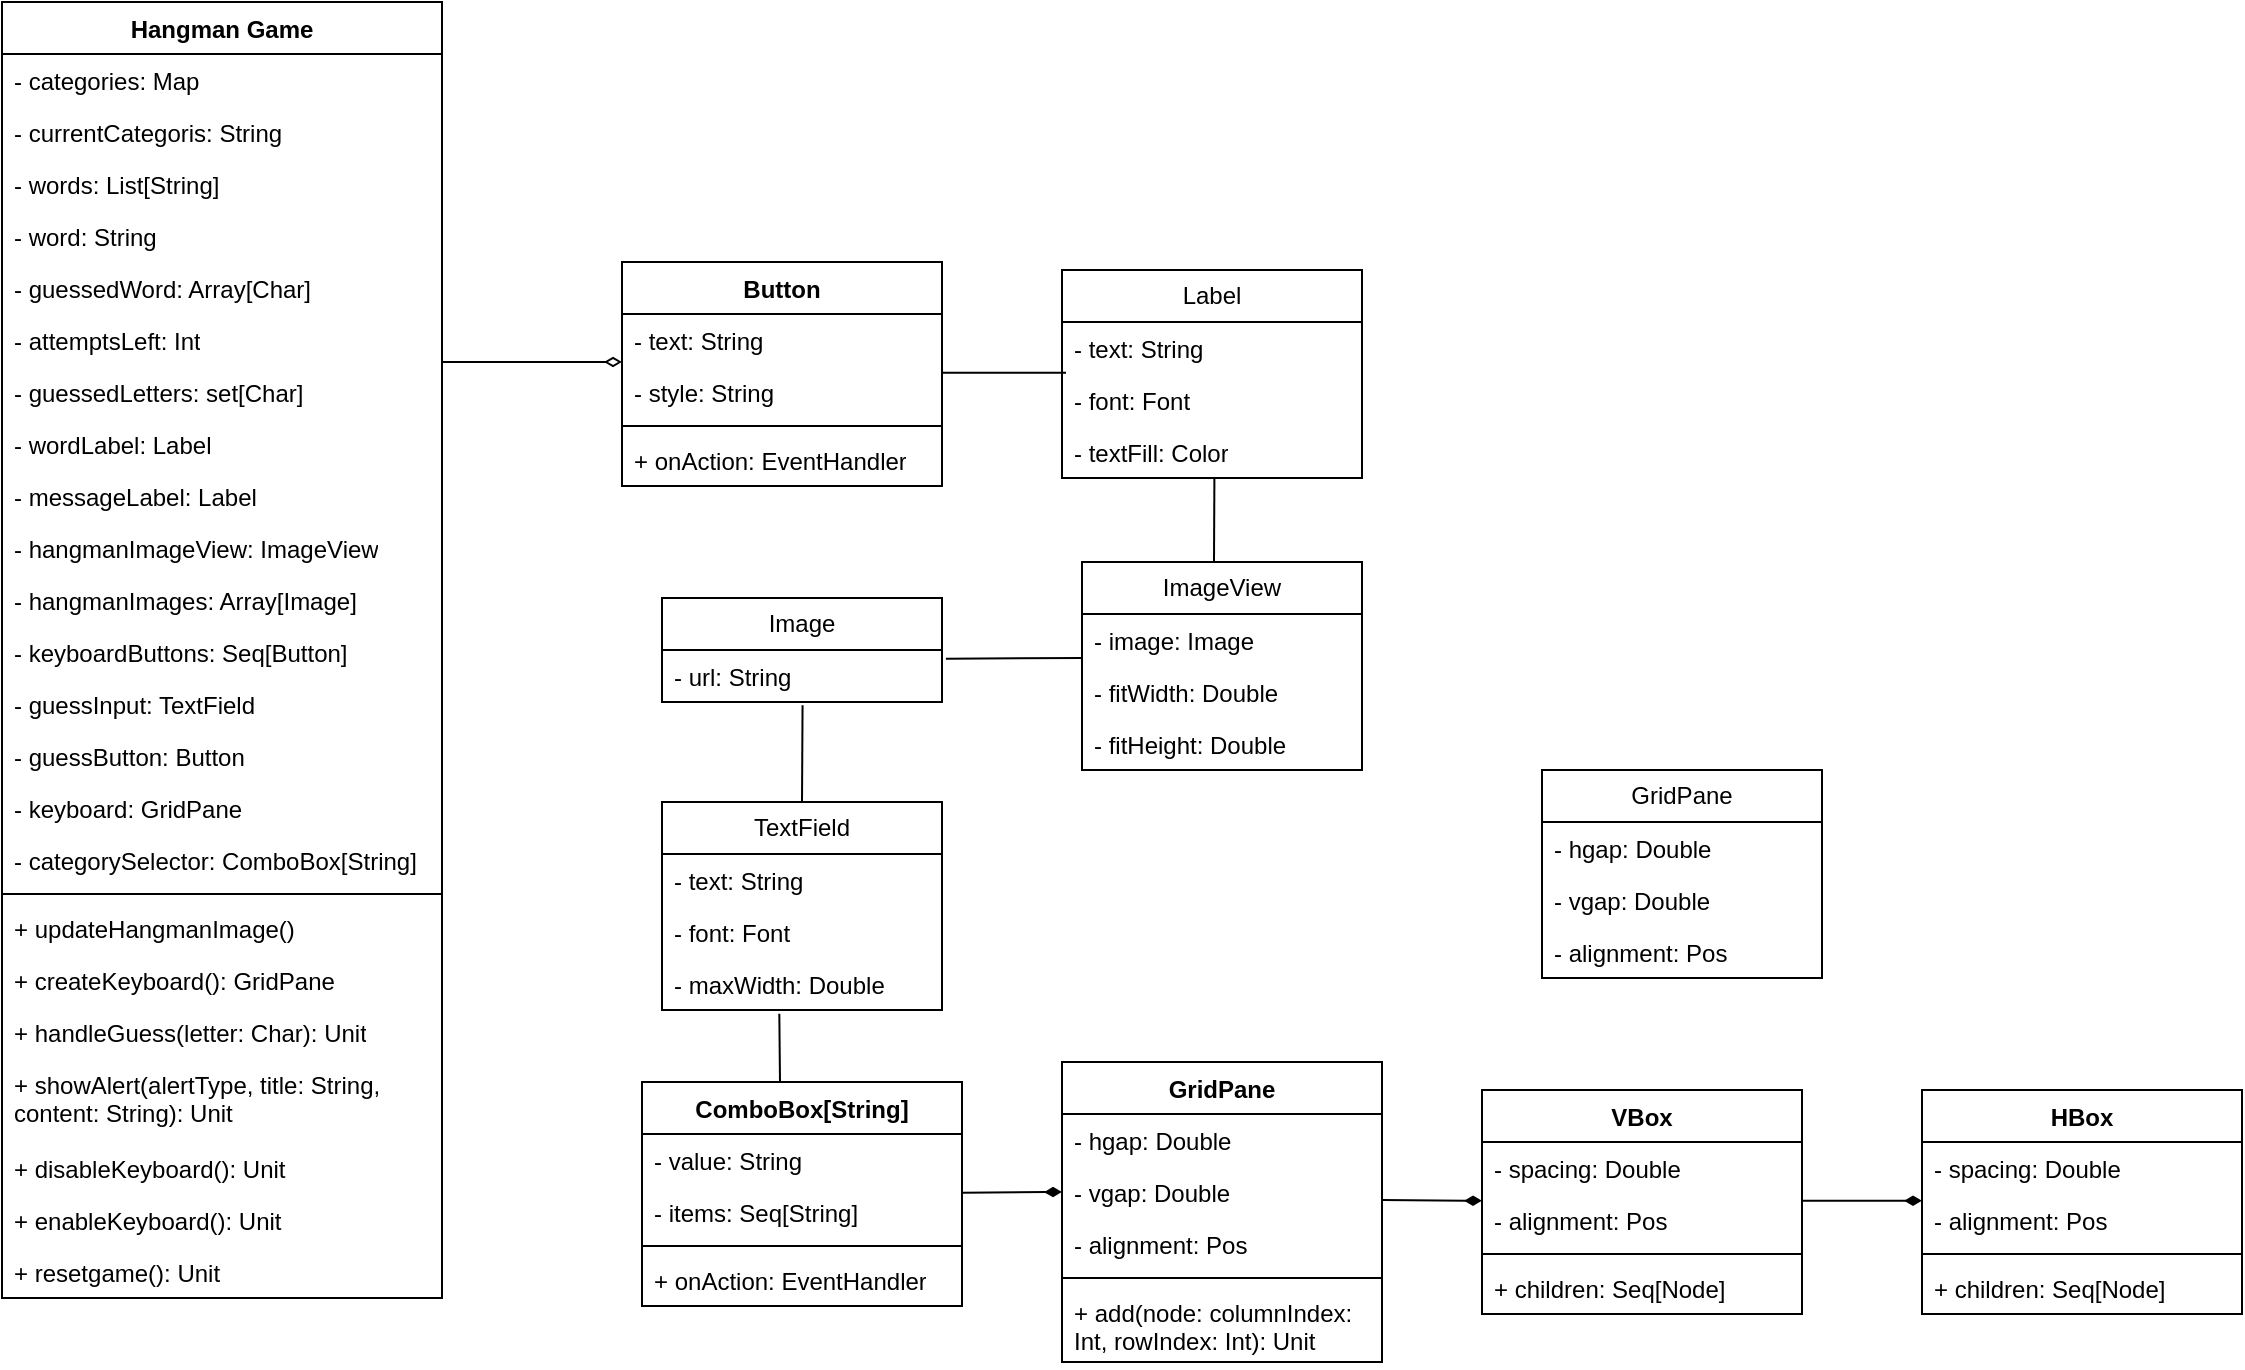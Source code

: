 <mxfile version="24.6.3" type="device">
  <diagram name="Page-1" id="xdwcG-Xbgt8XK9PJKR7o">
    <mxGraphModel dx="1323" dy="630" grid="1" gridSize="10" guides="1" tooltips="1" connect="1" arrows="1" fold="1" page="1" pageScale="1" pageWidth="850" pageHeight="1100" math="0" shadow="0">
      <root>
        <mxCell id="0" />
        <mxCell id="1" parent="0" />
        <mxCell id="Hkki1rt9FO7LIwtwVe3a-39" value="Hangman Game" style="swimlane;fontStyle=1;align=center;verticalAlign=top;childLayout=stackLayout;horizontal=1;startSize=26;horizontalStack=0;resizeParent=1;resizeParentMax=0;resizeLast=0;collapsible=1;marginBottom=0;whiteSpace=wrap;html=1;" vertex="1" parent="1">
          <mxGeometry x="290" y="30" width="220" height="648" as="geometry" />
        </mxCell>
        <mxCell id="Hkki1rt9FO7LIwtwVe3a-40" value="- categories: Map" style="text;strokeColor=none;fillColor=none;align=left;verticalAlign=top;spacingLeft=4;spacingRight=4;overflow=hidden;rotatable=0;points=[[0,0.5],[1,0.5]];portConstraint=eastwest;whiteSpace=wrap;html=1;" vertex="1" parent="Hkki1rt9FO7LIwtwVe3a-39">
          <mxGeometry y="26" width="220" height="26" as="geometry" />
        </mxCell>
        <mxCell id="Hkki1rt9FO7LIwtwVe3a-84" value="- currentCategoris: String" style="text;strokeColor=none;fillColor=none;align=left;verticalAlign=top;spacingLeft=4;spacingRight=4;overflow=hidden;rotatable=0;points=[[0,0.5],[1,0.5]];portConstraint=eastwest;whiteSpace=wrap;html=1;" vertex="1" parent="Hkki1rt9FO7LIwtwVe3a-39">
          <mxGeometry y="52" width="220" height="26" as="geometry" />
        </mxCell>
        <mxCell id="Hkki1rt9FO7LIwtwVe3a-83" value="- words: List[String]" style="text;strokeColor=none;fillColor=none;align=left;verticalAlign=top;spacingLeft=4;spacingRight=4;overflow=hidden;rotatable=0;points=[[0,0.5],[1,0.5]];portConstraint=eastwest;whiteSpace=wrap;html=1;" vertex="1" parent="Hkki1rt9FO7LIwtwVe3a-39">
          <mxGeometry y="78" width="220" height="26" as="geometry" />
        </mxCell>
        <mxCell id="Hkki1rt9FO7LIwtwVe3a-82" value="- word: String" style="text;strokeColor=none;fillColor=none;align=left;verticalAlign=top;spacingLeft=4;spacingRight=4;overflow=hidden;rotatable=0;points=[[0,0.5],[1,0.5]];portConstraint=eastwest;whiteSpace=wrap;html=1;" vertex="1" parent="Hkki1rt9FO7LIwtwVe3a-39">
          <mxGeometry y="104" width="220" height="26" as="geometry" />
        </mxCell>
        <mxCell id="Hkki1rt9FO7LIwtwVe3a-81" value="- guessedWord: Array[Char]" style="text;strokeColor=none;fillColor=none;align=left;verticalAlign=top;spacingLeft=4;spacingRight=4;overflow=hidden;rotatable=0;points=[[0,0.5],[1,0.5]];portConstraint=eastwest;whiteSpace=wrap;html=1;" vertex="1" parent="Hkki1rt9FO7LIwtwVe3a-39">
          <mxGeometry y="130" width="220" height="26" as="geometry" />
        </mxCell>
        <mxCell id="Hkki1rt9FO7LIwtwVe3a-80" value="- attemptsLeft: Int" style="text;strokeColor=none;fillColor=none;align=left;verticalAlign=top;spacingLeft=4;spacingRight=4;overflow=hidden;rotatable=0;points=[[0,0.5],[1,0.5]];portConstraint=eastwest;whiteSpace=wrap;html=1;" vertex="1" parent="Hkki1rt9FO7LIwtwVe3a-39">
          <mxGeometry y="156" width="220" height="26" as="geometry" />
        </mxCell>
        <mxCell id="Hkki1rt9FO7LIwtwVe3a-79" value="- guessedLetters: set[Char]" style="text;strokeColor=none;fillColor=none;align=left;verticalAlign=top;spacingLeft=4;spacingRight=4;overflow=hidden;rotatable=0;points=[[0,0.5],[1,0.5]];portConstraint=eastwest;whiteSpace=wrap;html=1;" vertex="1" parent="Hkki1rt9FO7LIwtwVe3a-39">
          <mxGeometry y="182" width="220" height="26" as="geometry" />
        </mxCell>
        <mxCell id="Hkki1rt9FO7LIwtwVe3a-78" value="- wordLabel: Label" style="text;strokeColor=none;fillColor=none;align=left;verticalAlign=top;spacingLeft=4;spacingRight=4;overflow=hidden;rotatable=0;points=[[0,0.5],[1,0.5]];portConstraint=eastwest;whiteSpace=wrap;html=1;" vertex="1" parent="Hkki1rt9FO7LIwtwVe3a-39">
          <mxGeometry y="208" width="220" height="26" as="geometry" />
        </mxCell>
        <mxCell id="Hkki1rt9FO7LIwtwVe3a-77" value="- messageLabel: Label" style="text;strokeColor=none;fillColor=none;align=left;verticalAlign=top;spacingLeft=4;spacingRight=4;overflow=hidden;rotatable=0;points=[[0,0.5],[1,0.5]];portConstraint=eastwest;whiteSpace=wrap;html=1;" vertex="1" parent="Hkki1rt9FO7LIwtwVe3a-39">
          <mxGeometry y="234" width="220" height="26" as="geometry" />
        </mxCell>
        <mxCell id="Hkki1rt9FO7LIwtwVe3a-76" value="- hangmanImageView: ImageView" style="text;strokeColor=none;fillColor=none;align=left;verticalAlign=top;spacingLeft=4;spacingRight=4;overflow=hidden;rotatable=0;points=[[0,0.5],[1,0.5]];portConstraint=eastwest;whiteSpace=wrap;html=1;" vertex="1" parent="Hkki1rt9FO7LIwtwVe3a-39">
          <mxGeometry y="260" width="220" height="26" as="geometry" />
        </mxCell>
        <mxCell id="Hkki1rt9FO7LIwtwVe3a-75" value="- hangmanImages: Array[Image]" style="text;strokeColor=none;fillColor=none;align=left;verticalAlign=top;spacingLeft=4;spacingRight=4;overflow=hidden;rotatable=0;points=[[0,0.5],[1,0.5]];portConstraint=eastwest;whiteSpace=wrap;html=1;" vertex="1" parent="Hkki1rt9FO7LIwtwVe3a-39">
          <mxGeometry y="286" width="220" height="26" as="geometry" />
        </mxCell>
        <mxCell id="Hkki1rt9FO7LIwtwVe3a-74" value="- keyboardButtons: Seq[Button]" style="text;strokeColor=none;fillColor=none;align=left;verticalAlign=top;spacingLeft=4;spacingRight=4;overflow=hidden;rotatable=0;points=[[0,0.5],[1,0.5]];portConstraint=eastwest;whiteSpace=wrap;html=1;" vertex="1" parent="Hkki1rt9FO7LIwtwVe3a-39">
          <mxGeometry y="312" width="220" height="26" as="geometry" />
        </mxCell>
        <mxCell id="Hkki1rt9FO7LIwtwVe3a-73" value="- guessInput: TextField" style="text;strokeColor=none;fillColor=none;align=left;verticalAlign=top;spacingLeft=4;spacingRight=4;overflow=hidden;rotatable=0;points=[[0,0.5],[1,0.5]];portConstraint=eastwest;whiteSpace=wrap;html=1;" vertex="1" parent="Hkki1rt9FO7LIwtwVe3a-39">
          <mxGeometry y="338" width="220" height="26" as="geometry" />
        </mxCell>
        <mxCell id="Hkki1rt9FO7LIwtwVe3a-72" value="- guessButton: Button" style="text;strokeColor=none;fillColor=none;align=left;verticalAlign=top;spacingLeft=4;spacingRight=4;overflow=hidden;rotatable=0;points=[[0,0.5],[1,0.5]];portConstraint=eastwest;whiteSpace=wrap;html=1;" vertex="1" parent="Hkki1rt9FO7LIwtwVe3a-39">
          <mxGeometry y="364" width="220" height="26" as="geometry" />
        </mxCell>
        <mxCell id="Hkki1rt9FO7LIwtwVe3a-71" value="- keyboard: GridPane" style="text;strokeColor=none;fillColor=none;align=left;verticalAlign=top;spacingLeft=4;spacingRight=4;overflow=hidden;rotatable=0;points=[[0,0.5],[1,0.5]];portConstraint=eastwest;whiteSpace=wrap;html=1;" vertex="1" parent="Hkki1rt9FO7LIwtwVe3a-39">
          <mxGeometry y="390" width="220" height="26" as="geometry" />
        </mxCell>
        <mxCell id="Hkki1rt9FO7LIwtwVe3a-70" value="- categorySelector: ComboBox[String]" style="text;strokeColor=none;fillColor=none;align=left;verticalAlign=top;spacingLeft=4;spacingRight=4;overflow=hidden;rotatable=0;points=[[0,0.5],[1,0.5]];portConstraint=eastwest;whiteSpace=wrap;html=1;" vertex="1" parent="Hkki1rt9FO7LIwtwVe3a-39">
          <mxGeometry y="416" width="220" height="26" as="geometry" />
        </mxCell>
        <mxCell id="Hkki1rt9FO7LIwtwVe3a-41" value="" style="line;strokeWidth=1;fillColor=none;align=left;verticalAlign=middle;spacingTop=-1;spacingLeft=3;spacingRight=3;rotatable=0;labelPosition=right;points=[];portConstraint=eastwest;strokeColor=inherit;" vertex="1" parent="Hkki1rt9FO7LIwtwVe3a-39">
          <mxGeometry y="442" width="220" height="8" as="geometry" />
        </mxCell>
        <mxCell id="Hkki1rt9FO7LIwtwVe3a-42" value="+ updateHangmanImage()" style="text;strokeColor=none;fillColor=none;align=left;verticalAlign=top;spacingLeft=4;spacingRight=4;overflow=hidden;rotatable=0;points=[[0,0.5],[1,0.5]];portConstraint=eastwest;whiteSpace=wrap;html=1;" vertex="1" parent="Hkki1rt9FO7LIwtwVe3a-39">
          <mxGeometry y="450" width="220" height="26" as="geometry" />
        </mxCell>
        <mxCell id="Hkki1rt9FO7LIwtwVe3a-90" value="+ createKeyboard(): GridPane" style="text;strokeColor=none;fillColor=none;align=left;verticalAlign=top;spacingLeft=4;spacingRight=4;overflow=hidden;rotatable=0;points=[[0,0.5],[1,0.5]];portConstraint=eastwest;whiteSpace=wrap;html=1;" vertex="1" parent="Hkki1rt9FO7LIwtwVe3a-39">
          <mxGeometry y="476" width="220" height="26" as="geometry" />
        </mxCell>
        <mxCell id="Hkki1rt9FO7LIwtwVe3a-89" value="+ handleGuess(letter: Char): Unit" style="text;strokeColor=none;fillColor=none;align=left;verticalAlign=top;spacingLeft=4;spacingRight=4;overflow=hidden;rotatable=0;points=[[0,0.5],[1,0.5]];portConstraint=eastwest;whiteSpace=wrap;html=1;" vertex="1" parent="Hkki1rt9FO7LIwtwVe3a-39">
          <mxGeometry y="502" width="220" height="26" as="geometry" />
        </mxCell>
        <mxCell id="Hkki1rt9FO7LIwtwVe3a-88" value="+ showAlert(alertType, title: String, content: String): Unit&lt;div&gt;&lt;br&gt;&lt;/div&gt;" style="text;strokeColor=none;fillColor=none;align=left;verticalAlign=top;spacingLeft=4;spacingRight=4;overflow=hidden;rotatable=0;points=[[0,0.5],[1,0.5]];portConstraint=eastwest;whiteSpace=wrap;html=1;" vertex="1" parent="Hkki1rt9FO7LIwtwVe3a-39">
          <mxGeometry y="528" width="220" height="42" as="geometry" />
        </mxCell>
        <mxCell id="Hkki1rt9FO7LIwtwVe3a-87" value="+ disableKeyboard(): Unit" style="text;strokeColor=none;fillColor=none;align=left;verticalAlign=top;spacingLeft=4;spacingRight=4;overflow=hidden;rotatable=0;points=[[0,0.5],[1,0.5]];portConstraint=eastwest;whiteSpace=wrap;html=1;" vertex="1" parent="Hkki1rt9FO7LIwtwVe3a-39">
          <mxGeometry y="570" width="220" height="26" as="geometry" />
        </mxCell>
        <mxCell id="Hkki1rt9FO7LIwtwVe3a-86" value="+ enableKeyboard(): Unit" style="text;strokeColor=none;fillColor=none;align=left;verticalAlign=top;spacingLeft=4;spacingRight=4;overflow=hidden;rotatable=0;points=[[0,0.5],[1,0.5]];portConstraint=eastwest;whiteSpace=wrap;html=1;" vertex="1" parent="Hkki1rt9FO7LIwtwVe3a-39">
          <mxGeometry y="596" width="220" height="26" as="geometry" />
        </mxCell>
        <mxCell id="Hkki1rt9FO7LIwtwVe3a-85" value="+ resetgame(): Unit" style="text;strokeColor=none;fillColor=none;align=left;verticalAlign=top;spacingLeft=4;spacingRight=4;overflow=hidden;rotatable=0;points=[[0,0.5],[1,0.5]];portConstraint=eastwest;whiteSpace=wrap;html=1;" vertex="1" parent="Hkki1rt9FO7LIwtwVe3a-39">
          <mxGeometry y="622" width="220" height="26" as="geometry" />
        </mxCell>
        <mxCell id="Hkki1rt9FO7LIwtwVe3a-91" value="Label" style="swimlane;fontStyle=0;childLayout=stackLayout;horizontal=1;startSize=26;fillColor=none;horizontalStack=0;resizeParent=1;resizeParentMax=0;resizeLast=0;collapsible=1;marginBottom=0;whiteSpace=wrap;html=1;" vertex="1" parent="1">
          <mxGeometry x="820" y="164" width="150" height="104" as="geometry" />
        </mxCell>
        <mxCell id="Hkki1rt9FO7LIwtwVe3a-92" value="- text: String" style="text;strokeColor=none;fillColor=none;align=left;verticalAlign=top;spacingLeft=4;spacingRight=4;overflow=hidden;rotatable=0;points=[[0,0.5],[1,0.5]];portConstraint=eastwest;whiteSpace=wrap;html=1;" vertex="1" parent="Hkki1rt9FO7LIwtwVe3a-91">
          <mxGeometry y="26" width="150" height="26" as="geometry" />
        </mxCell>
        <mxCell id="Hkki1rt9FO7LIwtwVe3a-93" value="- font: Font" style="text;strokeColor=none;fillColor=none;align=left;verticalAlign=top;spacingLeft=4;spacingRight=4;overflow=hidden;rotatable=0;points=[[0,0.5],[1,0.5]];portConstraint=eastwest;whiteSpace=wrap;html=1;" vertex="1" parent="Hkki1rt9FO7LIwtwVe3a-91">
          <mxGeometry y="52" width="150" height="26" as="geometry" />
        </mxCell>
        <mxCell id="Hkki1rt9FO7LIwtwVe3a-94" value="- textFill: Color" style="text;strokeColor=none;fillColor=none;align=left;verticalAlign=top;spacingLeft=4;spacingRight=4;overflow=hidden;rotatable=0;points=[[0,0.5],[1,0.5]];portConstraint=eastwest;whiteSpace=wrap;html=1;" vertex="1" parent="Hkki1rt9FO7LIwtwVe3a-91">
          <mxGeometry y="78" width="150" height="26" as="geometry" />
        </mxCell>
        <mxCell id="Hkki1rt9FO7LIwtwVe3a-95" value="ImageView" style="swimlane;fontStyle=0;childLayout=stackLayout;horizontal=1;startSize=26;fillColor=none;horizontalStack=0;resizeParent=1;resizeParentMax=0;resizeLast=0;collapsible=1;marginBottom=0;whiteSpace=wrap;html=1;" vertex="1" parent="1">
          <mxGeometry x="830" y="310" width="140" height="104" as="geometry" />
        </mxCell>
        <mxCell id="Hkki1rt9FO7LIwtwVe3a-96" value="- image: Image" style="text;strokeColor=none;fillColor=none;align=left;verticalAlign=top;spacingLeft=4;spacingRight=4;overflow=hidden;rotatable=0;points=[[0,0.5],[1,0.5]];portConstraint=eastwest;whiteSpace=wrap;html=1;" vertex="1" parent="Hkki1rt9FO7LIwtwVe3a-95">
          <mxGeometry y="26" width="140" height="26" as="geometry" />
        </mxCell>
        <mxCell id="Hkki1rt9FO7LIwtwVe3a-97" value="- fitWidth: Double" style="text;strokeColor=none;fillColor=none;align=left;verticalAlign=top;spacingLeft=4;spacingRight=4;overflow=hidden;rotatable=0;points=[[0,0.5],[1,0.5]];portConstraint=eastwest;whiteSpace=wrap;html=1;" vertex="1" parent="Hkki1rt9FO7LIwtwVe3a-95">
          <mxGeometry y="52" width="140" height="26" as="geometry" />
        </mxCell>
        <mxCell id="Hkki1rt9FO7LIwtwVe3a-98" value="- fitHeight: Double" style="text;strokeColor=none;fillColor=none;align=left;verticalAlign=top;spacingLeft=4;spacingRight=4;overflow=hidden;rotatable=0;points=[[0,0.5],[1,0.5]];portConstraint=eastwest;whiteSpace=wrap;html=1;" vertex="1" parent="Hkki1rt9FO7LIwtwVe3a-95">
          <mxGeometry y="78" width="140" height="26" as="geometry" />
        </mxCell>
        <mxCell id="Hkki1rt9FO7LIwtwVe3a-103" value="Image" style="swimlane;fontStyle=0;childLayout=stackLayout;horizontal=1;startSize=26;fillColor=none;horizontalStack=0;resizeParent=1;resizeParentMax=0;resizeLast=0;collapsible=1;marginBottom=0;whiteSpace=wrap;html=1;" vertex="1" parent="1">
          <mxGeometry x="620" y="328" width="140" height="52" as="geometry" />
        </mxCell>
        <mxCell id="Hkki1rt9FO7LIwtwVe3a-104" value="- url: String" style="text;strokeColor=none;fillColor=none;align=left;verticalAlign=top;spacingLeft=4;spacingRight=4;overflow=hidden;rotatable=0;points=[[0,0.5],[1,0.5]];portConstraint=eastwest;whiteSpace=wrap;html=1;" vertex="1" parent="Hkki1rt9FO7LIwtwVe3a-103">
          <mxGeometry y="26" width="140" height="26" as="geometry" />
        </mxCell>
        <mxCell id="Hkki1rt9FO7LIwtwVe3a-107" value="Button" style="swimlane;fontStyle=1;align=center;verticalAlign=top;childLayout=stackLayout;horizontal=1;startSize=26;horizontalStack=0;resizeParent=1;resizeParentMax=0;resizeLast=0;collapsible=1;marginBottom=0;whiteSpace=wrap;html=1;" vertex="1" parent="1">
          <mxGeometry x="600" y="160" width="160" height="112" as="geometry" />
        </mxCell>
        <mxCell id="Hkki1rt9FO7LIwtwVe3a-108" value="- text: String" style="text;strokeColor=none;fillColor=none;align=left;verticalAlign=top;spacingLeft=4;spacingRight=4;overflow=hidden;rotatable=0;points=[[0,0.5],[1,0.5]];portConstraint=eastwest;whiteSpace=wrap;html=1;" vertex="1" parent="Hkki1rt9FO7LIwtwVe3a-107">
          <mxGeometry y="26" width="160" height="26" as="geometry" />
        </mxCell>
        <mxCell id="Hkki1rt9FO7LIwtwVe3a-111" value="- style: String" style="text;strokeColor=none;fillColor=none;align=left;verticalAlign=top;spacingLeft=4;spacingRight=4;overflow=hidden;rotatable=0;points=[[0,0.5],[1,0.5]];portConstraint=eastwest;whiteSpace=wrap;html=1;" vertex="1" parent="Hkki1rt9FO7LIwtwVe3a-107">
          <mxGeometry y="52" width="160" height="26" as="geometry" />
        </mxCell>
        <mxCell id="Hkki1rt9FO7LIwtwVe3a-109" value="" style="line;strokeWidth=1;fillColor=none;align=left;verticalAlign=middle;spacingTop=-1;spacingLeft=3;spacingRight=3;rotatable=0;labelPosition=right;points=[];portConstraint=eastwest;strokeColor=inherit;" vertex="1" parent="Hkki1rt9FO7LIwtwVe3a-107">
          <mxGeometry y="78" width="160" height="8" as="geometry" />
        </mxCell>
        <mxCell id="Hkki1rt9FO7LIwtwVe3a-110" value="+ onAction: EventHandler" style="text;strokeColor=none;fillColor=none;align=left;verticalAlign=top;spacingLeft=4;spacingRight=4;overflow=hidden;rotatable=0;points=[[0,0.5],[1,0.5]];portConstraint=eastwest;whiteSpace=wrap;html=1;" vertex="1" parent="Hkki1rt9FO7LIwtwVe3a-107">
          <mxGeometry y="86" width="160" height="26" as="geometry" />
        </mxCell>
        <mxCell id="Hkki1rt9FO7LIwtwVe3a-112" value="TextField" style="swimlane;fontStyle=0;childLayout=stackLayout;horizontal=1;startSize=26;fillColor=none;horizontalStack=0;resizeParent=1;resizeParentMax=0;resizeLast=0;collapsible=1;marginBottom=0;whiteSpace=wrap;html=1;" vertex="1" parent="1">
          <mxGeometry x="620" y="430" width="140" height="104" as="geometry" />
        </mxCell>
        <mxCell id="Hkki1rt9FO7LIwtwVe3a-113" value="- text: String" style="text;strokeColor=none;fillColor=none;align=left;verticalAlign=top;spacingLeft=4;spacingRight=4;overflow=hidden;rotatable=0;points=[[0,0.5],[1,0.5]];portConstraint=eastwest;whiteSpace=wrap;html=1;" vertex="1" parent="Hkki1rt9FO7LIwtwVe3a-112">
          <mxGeometry y="26" width="140" height="26" as="geometry" />
        </mxCell>
        <mxCell id="Hkki1rt9FO7LIwtwVe3a-114" value="- font: Font" style="text;strokeColor=none;fillColor=none;align=left;verticalAlign=top;spacingLeft=4;spacingRight=4;overflow=hidden;rotatable=0;points=[[0,0.5],[1,0.5]];portConstraint=eastwest;whiteSpace=wrap;html=1;" vertex="1" parent="Hkki1rt9FO7LIwtwVe3a-112">
          <mxGeometry y="52" width="140" height="26" as="geometry" />
        </mxCell>
        <mxCell id="Hkki1rt9FO7LIwtwVe3a-115" value="- maxWidth: Double" style="text;strokeColor=none;fillColor=none;align=left;verticalAlign=top;spacingLeft=4;spacingRight=4;overflow=hidden;rotatable=0;points=[[0,0.5],[1,0.5]];portConstraint=eastwest;whiteSpace=wrap;html=1;" vertex="1" parent="Hkki1rt9FO7LIwtwVe3a-112">
          <mxGeometry y="78" width="140" height="26" as="geometry" />
        </mxCell>
        <mxCell id="Hkki1rt9FO7LIwtwVe3a-120" value="ComboBox[String]" style="swimlane;fontStyle=1;align=center;verticalAlign=top;childLayout=stackLayout;horizontal=1;startSize=26;horizontalStack=0;resizeParent=1;resizeParentMax=0;resizeLast=0;collapsible=1;marginBottom=0;whiteSpace=wrap;html=1;" vertex="1" parent="1">
          <mxGeometry x="610" y="570" width="160" height="112" as="geometry" />
        </mxCell>
        <mxCell id="Hkki1rt9FO7LIwtwVe3a-121" value="- value: String" style="text;strokeColor=none;fillColor=none;align=left;verticalAlign=top;spacingLeft=4;spacingRight=4;overflow=hidden;rotatable=0;points=[[0,0.5],[1,0.5]];portConstraint=eastwest;whiteSpace=wrap;html=1;" vertex="1" parent="Hkki1rt9FO7LIwtwVe3a-120">
          <mxGeometry y="26" width="160" height="26" as="geometry" />
        </mxCell>
        <mxCell id="Hkki1rt9FO7LIwtwVe3a-124" value="- items: Seq[String]" style="text;strokeColor=none;fillColor=none;align=left;verticalAlign=top;spacingLeft=4;spacingRight=4;overflow=hidden;rotatable=0;points=[[0,0.5],[1,0.5]];portConstraint=eastwest;whiteSpace=wrap;html=1;" vertex="1" parent="Hkki1rt9FO7LIwtwVe3a-120">
          <mxGeometry y="52" width="160" height="26" as="geometry" />
        </mxCell>
        <mxCell id="Hkki1rt9FO7LIwtwVe3a-122" value="" style="line;strokeWidth=1;fillColor=none;align=left;verticalAlign=middle;spacingTop=-1;spacingLeft=3;spacingRight=3;rotatable=0;labelPosition=right;points=[];portConstraint=eastwest;strokeColor=inherit;" vertex="1" parent="Hkki1rt9FO7LIwtwVe3a-120">
          <mxGeometry y="78" width="160" height="8" as="geometry" />
        </mxCell>
        <mxCell id="Hkki1rt9FO7LIwtwVe3a-123" value="+ onAction: EventHandler" style="text;strokeColor=none;fillColor=none;align=left;verticalAlign=top;spacingLeft=4;spacingRight=4;overflow=hidden;rotatable=0;points=[[0,0.5],[1,0.5]];portConstraint=eastwest;whiteSpace=wrap;html=1;" vertex="1" parent="Hkki1rt9FO7LIwtwVe3a-120">
          <mxGeometry y="86" width="160" height="26" as="geometry" />
        </mxCell>
        <mxCell id="Hkki1rt9FO7LIwtwVe3a-125" value="GridPane" style="swimlane;fontStyle=0;childLayout=stackLayout;horizontal=1;startSize=26;fillColor=none;horizontalStack=0;resizeParent=1;resizeParentMax=0;resizeLast=0;collapsible=1;marginBottom=0;whiteSpace=wrap;html=1;" vertex="1" parent="1">
          <mxGeometry x="1060" y="414" width="140" height="104" as="geometry" />
        </mxCell>
        <mxCell id="Hkki1rt9FO7LIwtwVe3a-126" value="- hgap: Double" style="text;strokeColor=none;fillColor=none;align=left;verticalAlign=top;spacingLeft=4;spacingRight=4;overflow=hidden;rotatable=0;points=[[0,0.5],[1,0.5]];portConstraint=eastwest;whiteSpace=wrap;html=1;" vertex="1" parent="Hkki1rt9FO7LIwtwVe3a-125">
          <mxGeometry y="26" width="140" height="26" as="geometry" />
        </mxCell>
        <mxCell id="Hkki1rt9FO7LIwtwVe3a-127" value="- vgap: Double" style="text;strokeColor=none;fillColor=none;align=left;verticalAlign=top;spacingLeft=4;spacingRight=4;overflow=hidden;rotatable=0;points=[[0,0.5],[1,0.5]];portConstraint=eastwest;whiteSpace=wrap;html=1;" vertex="1" parent="Hkki1rt9FO7LIwtwVe3a-125">
          <mxGeometry y="52" width="140" height="26" as="geometry" />
        </mxCell>
        <mxCell id="Hkki1rt9FO7LIwtwVe3a-128" value="- alignment: Pos" style="text;strokeColor=none;fillColor=none;align=left;verticalAlign=top;spacingLeft=4;spacingRight=4;overflow=hidden;rotatable=0;points=[[0,0.5],[1,0.5]];portConstraint=eastwest;whiteSpace=wrap;html=1;" vertex="1" parent="Hkki1rt9FO7LIwtwVe3a-125">
          <mxGeometry y="78" width="140" height="26" as="geometry" />
        </mxCell>
        <mxCell id="Hkki1rt9FO7LIwtwVe3a-133" value="VBox" style="swimlane;fontStyle=1;align=center;verticalAlign=top;childLayout=stackLayout;horizontal=1;startSize=26;horizontalStack=0;resizeParent=1;resizeParentMax=0;resizeLast=0;collapsible=1;marginBottom=0;whiteSpace=wrap;html=1;" vertex="1" parent="1">
          <mxGeometry x="1030" y="574" width="160" height="112" as="geometry">
            <mxRectangle x="1020" y="574" width="70" height="30" as="alternateBounds" />
          </mxGeometry>
        </mxCell>
        <mxCell id="Hkki1rt9FO7LIwtwVe3a-134" value="- spacing: Double" style="text;strokeColor=none;fillColor=none;align=left;verticalAlign=top;spacingLeft=4;spacingRight=4;overflow=hidden;rotatable=0;points=[[0,0.5],[1,0.5]];portConstraint=eastwest;whiteSpace=wrap;html=1;" vertex="1" parent="Hkki1rt9FO7LIwtwVe3a-133">
          <mxGeometry y="26" width="160" height="26" as="geometry" />
        </mxCell>
        <mxCell id="Hkki1rt9FO7LIwtwVe3a-137" value="- alignment: Pos" style="text;strokeColor=none;fillColor=none;align=left;verticalAlign=top;spacingLeft=4;spacingRight=4;overflow=hidden;rotatable=0;points=[[0,0.5],[1,0.5]];portConstraint=eastwest;whiteSpace=wrap;html=1;" vertex="1" parent="Hkki1rt9FO7LIwtwVe3a-133">
          <mxGeometry y="52" width="160" height="26" as="geometry" />
        </mxCell>
        <mxCell id="Hkki1rt9FO7LIwtwVe3a-135" value="" style="line;strokeWidth=1;fillColor=none;align=left;verticalAlign=middle;spacingTop=-1;spacingLeft=3;spacingRight=3;rotatable=0;labelPosition=right;points=[];portConstraint=eastwest;strokeColor=inherit;" vertex="1" parent="Hkki1rt9FO7LIwtwVe3a-133">
          <mxGeometry y="78" width="160" height="8" as="geometry" />
        </mxCell>
        <mxCell id="Hkki1rt9FO7LIwtwVe3a-136" value="+ children: Seq[Node]" style="text;strokeColor=none;fillColor=none;align=left;verticalAlign=top;spacingLeft=4;spacingRight=4;overflow=hidden;rotatable=0;points=[[0,0.5],[1,0.5]];portConstraint=eastwest;whiteSpace=wrap;html=1;" vertex="1" parent="Hkki1rt9FO7LIwtwVe3a-133">
          <mxGeometry y="86" width="160" height="26" as="geometry" />
        </mxCell>
        <mxCell id="Hkki1rt9FO7LIwtwVe3a-138" value="HBox" style="swimlane;fontStyle=1;align=center;verticalAlign=top;childLayout=stackLayout;horizontal=1;startSize=26;horizontalStack=0;resizeParent=1;resizeParentMax=0;resizeLast=0;collapsible=1;marginBottom=0;whiteSpace=wrap;html=1;" vertex="1" parent="1">
          <mxGeometry x="1250" y="574" width="160" height="112" as="geometry" />
        </mxCell>
        <mxCell id="Hkki1rt9FO7LIwtwVe3a-139" value="- spacing: Double" style="text;strokeColor=none;fillColor=none;align=left;verticalAlign=top;spacingLeft=4;spacingRight=4;overflow=hidden;rotatable=0;points=[[0,0.5],[1,0.5]];portConstraint=eastwest;whiteSpace=wrap;html=1;" vertex="1" parent="Hkki1rt9FO7LIwtwVe3a-138">
          <mxGeometry y="26" width="160" height="26" as="geometry" />
        </mxCell>
        <mxCell id="Hkki1rt9FO7LIwtwVe3a-142" value="- alignment: Pos" style="text;strokeColor=none;fillColor=none;align=left;verticalAlign=top;spacingLeft=4;spacingRight=4;overflow=hidden;rotatable=0;points=[[0,0.5],[1,0.5]];portConstraint=eastwest;whiteSpace=wrap;html=1;" vertex="1" parent="Hkki1rt9FO7LIwtwVe3a-138">
          <mxGeometry y="52" width="160" height="26" as="geometry" />
        </mxCell>
        <mxCell id="Hkki1rt9FO7LIwtwVe3a-140" value="" style="line;strokeWidth=1;fillColor=none;align=left;verticalAlign=middle;spacingTop=-1;spacingLeft=3;spacingRight=3;rotatable=0;labelPosition=right;points=[];portConstraint=eastwest;strokeColor=inherit;" vertex="1" parent="Hkki1rt9FO7LIwtwVe3a-138">
          <mxGeometry y="78" width="160" height="8" as="geometry" />
        </mxCell>
        <mxCell id="Hkki1rt9FO7LIwtwVe3a-141" value="+ children: Seq[Node]" style="text;strokeColor=none;fillColor=none;align=left;verticalAlign=top;spacingLeft=4;spacingRight=4;overflow=hidden;rotatable=0;points=[[0,0.5],[1,0.5]];portConstraint=eastwest;whiteSpace=wrap;html=1;" vertex="1" parent="Hkki1rt9FO7LIwtwVe3a-138">
          <mxGeometry y="86" width="160" height="26" as="geometry" />
        </mxCell>
        <mxCell id="Hkki1rt9FO7LIwtwVe3a-143" value="" style="endArrow=diamondThin;html=1;rounded=0;endFill=0;strokeWidth=1;jumpSize=9;" edge="1" parent="1">
          <mxGeometry width="50" height="50" relative="1" as="geometry">
            <mxPoint x="510" y="210" as="sourcePoint" />
            <mxPoint x="600" y="210" as="targetPoint" />
          </mxGeometry>
        </mxCell>
        <mxCell id="Hkki1rt9FO7LIwtwVe3a-144" value="" style="endArrow=none;html=1;rounded=0;" edge="1" parent="1">
          <mxGeometry width="50" height="50" relative="1" as="geometry">
            <mxPoint x="822" y="215.37" as="sourcePoint" />
            <mxPoint x="760" y="215.37" as="targetPoint" />
          </mxGeometry>
        </mxCell>
        <mxCell id="Hkki1rt9FO7LIwtwVe3a-145" value="" style="endArrow=none;html=1;rounded=0;exitX=0.508;exitY=1.013;exitDx=0;exitDy=0;exitPerimeter=0;" edge="1" parent="1" source="Hkki1rt9FO7LIwtwVe3a-94">
          <mxGeometry width="50" height="50" relative="1" as="geometry">
            <mxPoint x="924.47" y="294" as="sourcePoint" />
            <mxPoint x="896" y="310" as="targetPoint" />
          </mxGeometry>
        </mxCell>
        <mxCell id="Hkki1rt9FO7LIwtwVe3a-146" value="" style="endArrow=none;html=1;rounded=0;exitX=1.014;exitY=0.167;exitDx=0;exitDy=0;exitPerimeter=0;" edge="1" parent="1" source="Hkki1rt9FO7LIwtwVe3a-104">
          <mxGeometry width="50" height="50" relative="1" as="geometry">
            <mxPoint x="800" y="381" as="sourcePoint" />
            <mxPoint x="830" y="358" as="targetPoint" />
          </mxGeometry>
        </mxCell>
        <mxCell id="Hkki1rt9FO7LIwtwVe3a-148" value="" style="endArrow=none;html=1;rounded=0;entryX=0.502;entryY=1.064;entryDx=0;entryDy=0;entryPerimeter=0;" edge="1" parent="1" target="Hkki1rt9FO7LIwtwVe3a-104">
          <mxGeometry width="50" height="50" relative="1" as="geometry">
            <mxPoint x="690" y="430" as="sourcePoint" />
            <mxPoint x="680" y="370" as="targetPoint" />
          </mxGeometry>
        </mxCell>
        <mxCell id="Hkki1rt9FO7LIwtwVe3a-149" value="" style="endArrow=none;html=1;rounded=0;exitX=0.419;exitY=1.071;exitDx=0;exitDy=0;exitPerimeter=0;" edge="1" parent="1" source="Hkki1rt9FO7LIwtwVe3a-115">
          <mxGeometry width="50" height="50" relative="1" as="geometry">
            <mxPoint x="729.47" y="564" as="sourcePoint" />
            <mxPoint x="679" y="570" as="targetPoint" />
          </mxGeometry>
        </mxCell>
        <mxCell id="Hkki1rt9FO7LIwtwVe3a-150" value="" style="endArrow=diamondThin;html=1;rounded=0;endFill=1;entryX=0;entryY=0.5;entryDx=0;entryDy=0;" edge="1" parent="1" target="Hkki1rt9FO7LIwtwVe3a-161">
          <mxGeometry width="50" height="50" relative="1" as="geometry">
            <mxPoint x="770" y="625.37" as="sourcePoint" />
            <mxPoint x="810" y="625" as="targetPoint" />
          </mxGeometry>
        </mxCell>
        <mxCell id="Hkki1rt9FO7LIwtwVe3a-152" value="" style="endArrow=diamondThin;html=1;rounded=0;endFill=1;" edge="1" parent="1">
          <mxGeometry width="50" height="50" relative="1" as="geometry">
            <mxPoint x="980" y="629" as="sourcePoint" />
            <mxPoint x="1030" y="629.38" as="targetPoint" />
          </mxGeometry>
        </mxCell>
        <mxCell id="Hkki1rt9FO7LIwtwVe3a-153" value="" style="endArrow=diamondThin;html=1;rounded=0;endFill=1;" edge="1" parent="1">
          <mxGeometry width="50" height="50" relative="1" as="geometry">
            <mxPoint x="1190" y="629.38" as="sourcePoint" />
            <mxPoint x="1250" y="629.38" as="targetPoint" />
          </mxGeometry>
        </mxCell>
        <mxCell id="Hkki1rt9FO7LIwtwVe3a-156" value="GridPane" style="swimlane;fontStyle=1;align=center;verticalAlign=top;childLayout=stackLayout;horizontal=1;startSize=26;horizontalStack=0;resizeParent=1;resizeParentMax=0;resizeLast=0;collapsible=1;marginBottom=0;whiteSpace=wrap;html=1;" vertex="1" parent="1">
          <mxGeometry x="820" y="560" width="160" height="150" as="geometry" />
        </mxCell>
        <mxCell id="Hkki1rt9FO7LIwtwVe3a-157" value="- hgap: Double" style="text;strokeColor=none;fillColor=none;align=left;verticalAlign=top;spacingLeft=4;spacingRight=4;overflow=hidden;rotatable=0;points=[[0,0.5],[1,0.5]];portConstraint=eastwest;whiteSpace=wrap;html=1;" vertex="1" parent="Hkki1rt9FO7LIwtwVe3a-156">
          <mxGeometry y="26" width="160" height="26" as="geometry" />
        </mxCell>
        <mxCell id="Hkki1rt9FO7LIwtwVe3a-161" value="- vgap: Double" style="text;strokeColor=none;fillColor=none;align=left;verticalAlign=top;spacingLeft=4;spacingRight=4;overflow=hidden;rotatable=0;points=[[0,0.5],[1,0.5]];portConstraint=eastwest;whiteSpace=wrap;html=1;" vertex="1" parent="Hkki1rt9FO7LIwtwVe3a-156">
          <mxGeometry y="52" width="160" height="26" as="geometry" />
        </mxCell>
        <mxCell id="Hkki1rt9FO7LIwtwVe3a-160" value="- alignment: Pos" style="text;strokeColor=none;fillColor=none;align=left;verticalAlign=top;spacingLeft=4;spacingRight=4;overflow=hidden;rotatable=0;points=[[0,0.5],[1,0.5]];portConstraint=eastwest;whiteSpace=wrap;html=1;" vertex="1" parent="Hkki1rt9FO7LIwtwVe3a-156">
          <mxGeometry y="78" width="160" height="26" as="geometry" />
        </mxCell>
        <mxCell id="Hkki1rt9FO7LIwtwVe3a-158" value="" style="line;strokeWidth=1;fillColor=none;align=left;verticalAlign=middle;spacingTop=-1;spacingLeft=3;spacingRight=3;rotatable=0;labelPosition=right;points=[];portConstraint=eastwest;strokeColor=inherit;" vertex="1" parent="Hkki1rt9FO7LIwtwVe3a-156">
          <mxGeometry y="104" width="160" height="8" as="geometry" />
        </mxCell>
        <mxCell id="Hkki1rt9FO7LIwtwVe3a-159" value="+ add(node: columnIndex: Int, rowIndex: Int): Unit" style="text;strokeColor=none;fillColor=none;align=left;verticalAlign=top;spacingLeft=4;spacingRight=4;overflow=hidden;rotatable=0;points=[[0,0.5],[1,0.5]];portConstraint=eastwest;whiteSpace=wrap;html=1;" vertex="1" parent="Hkki1rt9FO7LIwtwVe3a-156">
          <mxGeometry y="112" width="160" height="38" as="geometry" />
        </mxCell>
      </root>
    </mxGraphModel>
  </diagram>
</mxfile>
